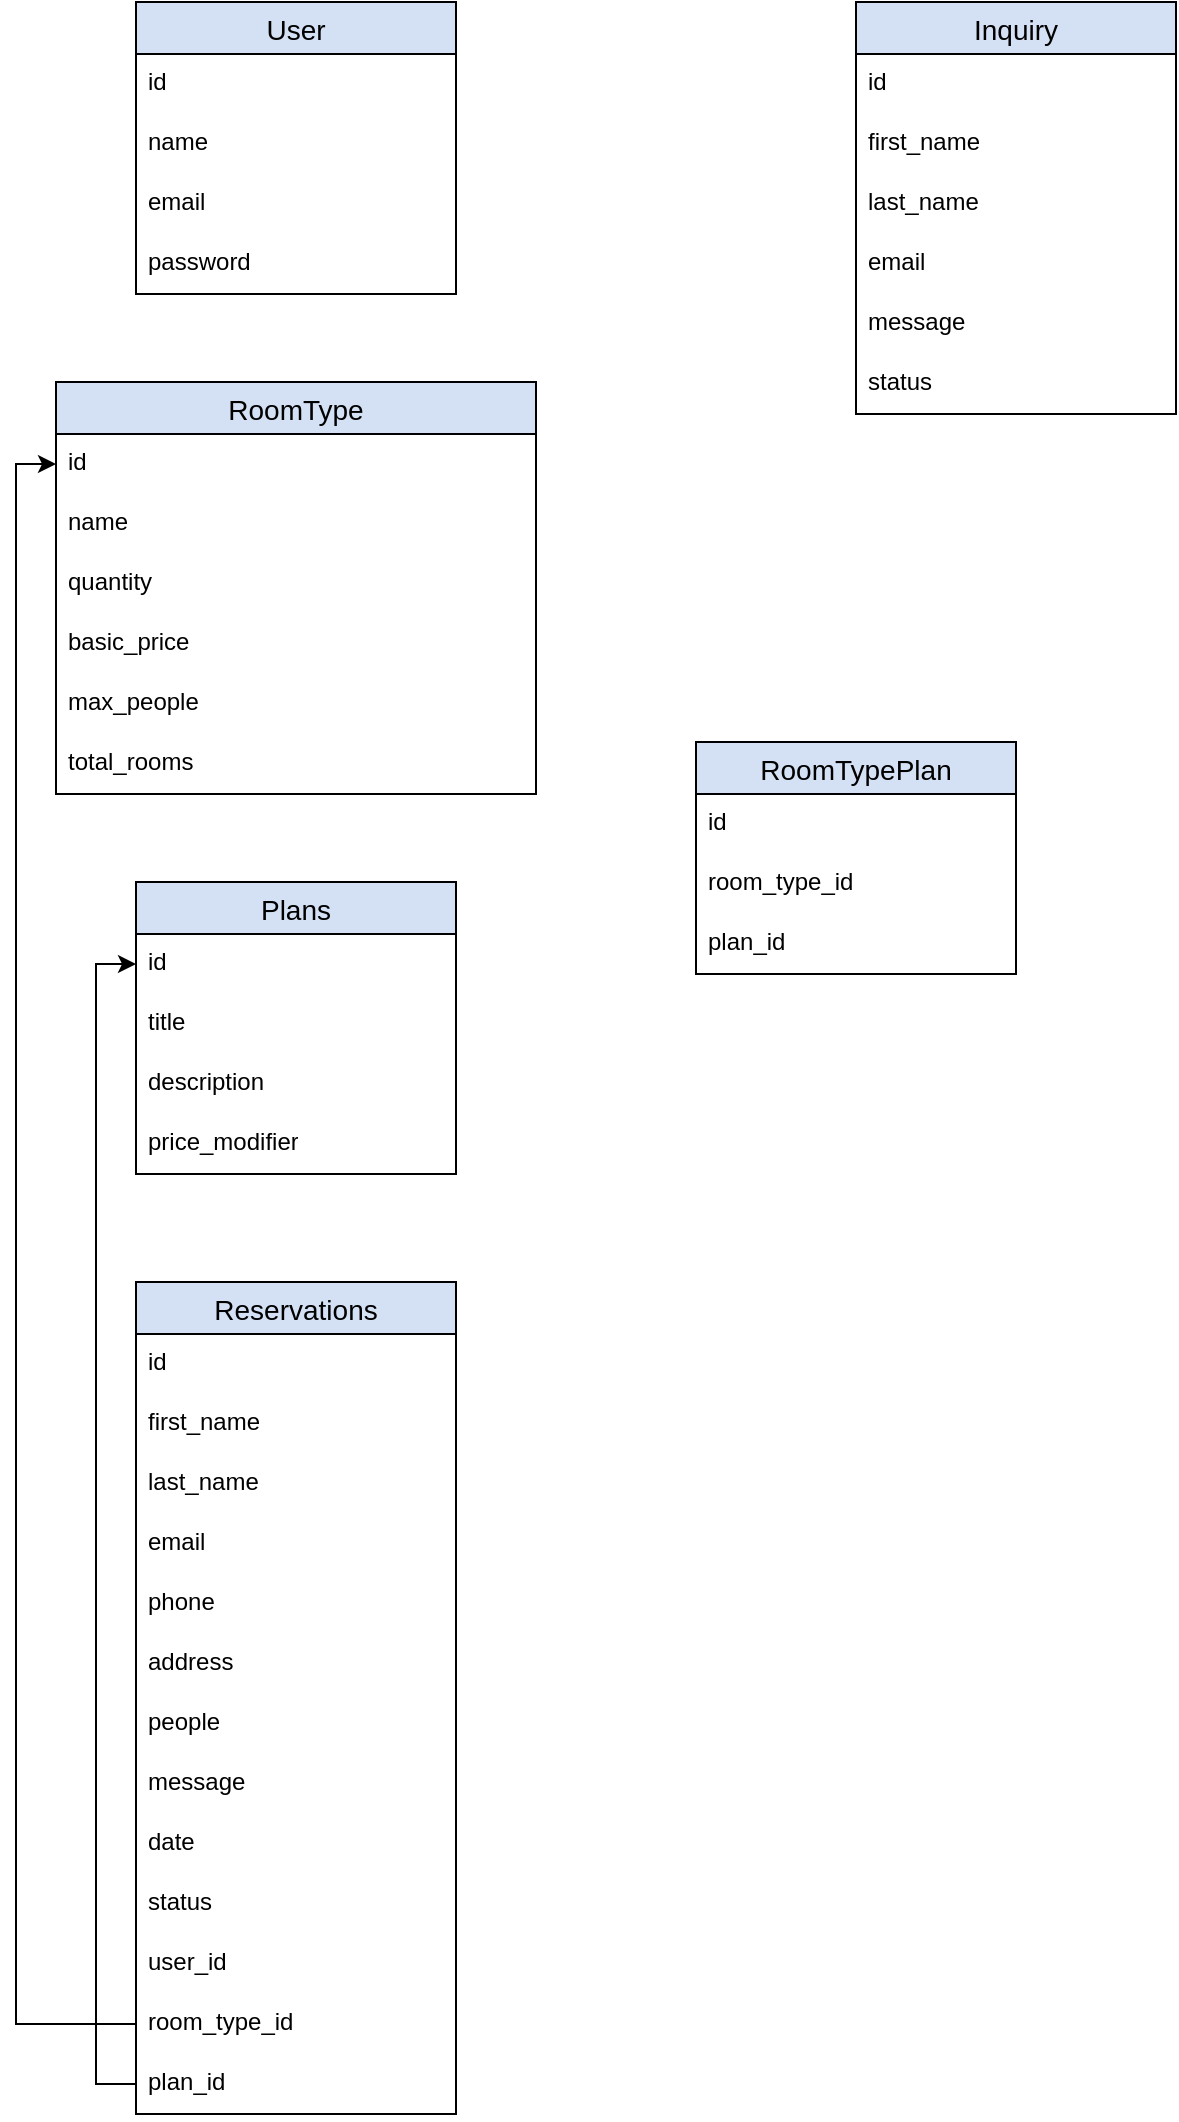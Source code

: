 <mxfile version="21.5.0" type="github">
  <diagram id="R2lEEEUBdFMjLlhIrx00" name="Page-1">
    <mxGraphModel dx="1034" dy="484" grid="1" gridSize="10" guides="1" tooltips="1" connect="1" arrows="1" fold="1" page="1" pageScale="1" pageWidth="850" pageHeight="1100" math="0" shadow="0" extFonts="Permanent Marker^https://fonts.googleapis.com/css?family=Permanent+Marker">
      <root>
        <mxCell id="0" />
        <mxCell id="1" parent="0" />
        <mxCell id="SDYYPDdLWwbPe5QOdXba-1" value="User" style="swimlane;fontStyle=0;childLayout=stackLayout;horizontal=1;startSize=26;horizontalStack=0;resizeParent=1;resizeParentMax=0;resizeLast=0;collapsible=1;marginBottom=0;align=center;fontSize=14;fillColor=#D4E1F5;" parent="1" vertex="1">
          <mxGeometry x="160" y="120" width="160" height="146" as="geometry" />
        </mxCell>
        <mxCell id="SDYYPDdLWwbPe5QOdXba-2" value="id" style="text;strokeColor=none;fillColor=none;spacingLeft=4;spacingRight=4;overflow=hidden;rotatable=0;points=[[0,0.5],[1,0.5]];portConstraint=eastwest;fontSize=12;whiteSpace=wrap;html=1;" parent="SDYYPDdLWwbPe5QOdXba-1" vertex="1">
          <mxGeometry y="26" width="160" height="30" as="geometry" />
        </mxCell>
        <mxCell id="SDYYPDdLWwbPe5QOdXba-3" value="name" style="text;strokeColor=none;fillColor=none;spacingLeft=4;spacingRight=4;overflow=hidden;rotatable=0;points=[[0,0.5],[1,0.5]];portConstraint=eastwest;fontSize=12;whiteSpace=wrap;html=1;" parent="SDYYPDdLWwbPe5QOdXba-1" vertex="1">
          <mxGeometry y="56" width="160" height="30" as="geometry" />
        </mxCell>
        <mxCell id="SDYYPDdLWwbPe5QOdXba-4" value="email" style="text;strokeColor=none;fillColor=none;spacingLeft=4;spacingRight=4;overflow=hidden;rotatable=0;points=[[0,0.5],[1,0.5]];portConstraint=eastwest;fontSize=12;whiteSpace=wrap;html=1;" parent="SDYYPDdLWwbPe5QOdXba-1" vertex="1">
          <mxGeometry y="86" width="160" height="30" as="geometry" />
        </mxCell>
        <mxCell id="SDYYPDdLWwbPe5QOdXba-5" value="password" style="text;strokeColor=none;fillColor=none;spacingLeft=4;spacingRight=4;overflow=hidden;rotatable=0;points=[[0,0.5],[1,0.5]];portConstraint=eastwest;fontSize=12;whiteSpace=wrap;html=1;" parent="SDYYPDdLWwbPe5QOdXba-1" vertex="1">
          <mxGeometry y="116" width="160" height="30" as="geometry" />
        </mxCell>
        <mxCell id="SDYYPDdLWwbPe5QOdXba-10" value="RoomType" style="swimlane;fontStyle=0;childLayout=stackLayout;horizontal=1;startSize=26;horizontalStack=0;resizeParent=1;resizeParentMax=0;resizeLast=0;collapsible=1;marginBottom=0;align=center;fontSize=14;fillColor=#D4E1F5;" parent="1" vertex="1">
          <mxGeometry x="120" y="310" width="240" height="206" as="geometry" />
        </mxCell>
        <mxCell id="SDYYPDdLWwbPe5QOdXba-11" value="id" style="text;strokeColor=none;fillColor=none;spacingLeft=4;spacingRight=4;overflow=hidden;rotatable=0;points=[[0,0.5],[1,0.5]];portConstraint=eastwest;fontSize=12;whiteSpace=wrap;html=1;" parent="SDYYPDdLWwbPe5QOdXba-10" vertex="1">
          <mxGeometry y="26" width="240" height="30" as="geometry" />
        </mxCell>
        <mxCell id="SDYYPDdLWwbPe5QOdXba-12" value="name" style="text;strokeColor=none;fillColor=none;spacingLeft=4;spacingRight=4;overflow=hidden;rotatable=0;points=[[0,0.5],[1,0.5]];portConstraint=eastwest;fontSize=12;whiteSpace=wrap;html=1;" parent="SDYYPDdLWwbPe5QOdXba-10" vertex="1">
          <mxGeometry y="56" width="240" height="30" as="geometry" />
        </mxCell>
        <mxCell id="nTbIbHR-s1_VJGZ8OeoU-11" value="quantity" style="text;strokeColor=none;fillColor=none;spacingLeft=4;spacingRight=4;overflow=hidden;rotatable=0;points=[[0,0.5],[1,0.5]];portConstraint=eastwest;fontSize=12;whiteSpace=wrap;html=1;" vertex="1" parent="SDYYPDdLWwbPe5QOdXba-10">
          <mxGeometry y="86" width="240" height="30" as="geometry" />
        </mxCell>
        <mxCell id="nTbIbHR-s1_VJGZ8OeoU-14" value="basic_price" style="text;strokeColor=none;fillColor=none;spacingLeft=4;spacingRight=4;overflow=hidden;rotatable=0;points=[[0,0.5],[1,0.5]];portConstraint=eastwest;fontSize=12;whiteSpace=wrap;html=1;" vertex="1" parent="SDYYPDdLWwbPe5QOdXba-10">
          <mxGeometry y="116" width="240" height="30" as="geometry" />
        </mxCell>
        <mxCell id="nTbIbHR-s1_VJGZ8OeoU-15" value="max_people" style="text;strokeColor=none;fillColor=none;spacingLeft=4;spacingRight=4;overflow=hidden;rotatable=0;points=[[0,0.5],[1,0.5]];portConstraint=eastwest;fontSize=12;whiteSpace=wrap;html=1;" vertex="1" parent="SDYYPDdLWwbPe5QOdXba-10">
          <mxGeometry y="146" width="240" height="30" as="geometry" />
        </mxCell>
        <mxCell id="i-GvcmkPbk6syZFCa7Vw-2" value="total_rooms" style="text;strokeColor=none;fillColor=none;spacingLeft=4;spacingRight=4;overflow=hidden;rotatable=0;points=[[0,0.5],[1,0.5]];portConstraint=eastwest;fontSize=12;whiteSpace=wrap;html=1;" parent="SDYYPDdLWwbPe5QOdXba-10" vertex="1">
          <mxGeometry y="176" width="240" height="30" as="geometry" />
        </mxCell>
        <mxCell id="SDYYPDdLWwbPe5QOdXba-15" value="Plans" style="swimlane;fontStyle=0;childLayout=stackLayout;horizontal=1;startSize=26;horizontalStack=0;resizeParent=1;resizeParentMax=0;resizeLast=0;collapsible=1;marginBottom=0;align=center;fontSize=14;fillColor=#D4E1F5;" parent="1" vertex="1">
          <mxGeometry x="160" y="560" width="160" height="146" as="geometry" />
        </mxCell>
        <mxCell id="SDYYPDdLWwbPe5QOdXba-16" value="id" style="text;strokeColor=none;fillColor=none;spacingLeft=4;spacingRight=4;overflow=hidden;rotatable=0;points=[[0,0.5],[1,0.5]];portConstraint=eastwest;fontSize=12;whiteSpace=wrap;html=1;" parent="SDYYPDdLWwbPe5QOdXba-15" vertex="1">
          <mxGeometry y="26" width="160" height="30" as="geometry" />
        </mxCell>
        <mxCell id="SDYYPDdLWwbPe5QOdXba-17" value="title" style="text;strokeColor=none;fillColor=none;spacingLeft=4;spacingRight=4;overflow=hidden;rotatable=0;points=[[0,0.5],[1,0.5]];portConstraint=eastwest;fontSize=12;whiteSpace=wrap;html=1;" parent="SDYYPDdLWwbPe5QOdXba-15" vertex="1">
          <mxGeometry y="56" width="160" height="30" as="geometry" />
        </mxCell>
        <mxCell id="SDYYPDdLWwbPe5QOdXba-18" value="description" style="text;strokeColor=none;fillColor=none;spacingLeft=4;spacingRight=4;overflow=hidden;rotatable=0;points=[[0,0.5],[1,0.5]];portConstraint=eastwest;fontSize=12;whiteSpace=wrap;html=1;" parent="SDYYPDdLWwbPe5QOdXba-15" vertex="1">
          <mxGeometry y="86" width="160" height="30" as="geometry" />
        </mxCell>
        <mxCell id="nTbIbHR-s1_VJGZ8OeoU-16" value="price_modifier" style="text;strokeColor=none;fillColor=none;spacingLeft=4;spacingRight=4;overflow=hidden;rotatable=0;points=[[0,0.5],[1,0.5]];portConstraint=eastwest;fontSize=12;whiteSpace=wrap;html=1;" vertex="1" parent="SDYYPDdLWwbPe5QOdXba-15">
          <mxGeometry y="116" width="160" height="30" as="geometry" />
        </mxCell>
        <mxCell id="jbAo0OPmqmdxZYCYRt9e-2" value="Reservations" style="swimlane;fontStyle=0;childLayout=stackLayout;horizontal=1;startSize=26;horizontalStack=0;resizeParent=1;resizeParentMax=0;resizeLast=0;collapsible=1;marginBottom=0;align=center;fontSize=14;fillColor=#D4E1F5;" parent="1" vertex="1">
          <mxGeometry x="160" y="760" width="160" height="416" as="geometry" />
        </mxCell>
        <mxCell id="jbAo0OPmqmdxZYCYRt9e-3" value="id" style="text;strokeColor=none;fillColor=none;spacingLeft=4;spacingRight=4;overflow=hidden;rotatable=0;points=[[0,0.5],[1,0.5]];portConstraint=eastwest;fontSize=12;whiteSpace=wrap;html=1;" parent="jbAo0OPmqmdxZYCYRt9e-2" vertex="1">
          <mxGeometry y="26" width="160" height="30" as="geometry" />
        </mxCell>
        <mxCell id="jbAo0OPmqmdxZYCYRt9e-21" value="first_name" style="text;strokeColor=none;fillColor=none;spacingLeft=4;spacingRight=4;overflow=hidden;rotatable=0;points=[[0,0.5],[1,0.5]];portConstraint=eastwest;fontSize=12;whiteSpace=wrap;html=1;" parent="jbAo0OPmqmdxZYCYRt9e-2" vertex="1">
          <mxGeometry y="56" width="160" height="30" as="geometry" />
        </mxCell>
        <mxCell id="jbAo0OPmqmdxZYCYRt9e-4" value="last_name" style="text;strokeColor=none;fillColor=none;spacingLeft=4;spacingRight=4;overflow=hidden;rotatable=0;points=[[0,0.5],[1,0.5]];portConstraint=eastwest;fontSize=12;whiteSpace=wrap;html=1;" parent="jbAo0OPmqmdxZYCYRt9e-2" vertex="1">
          <mxGeometry y="86" width="160" height="30" as="geometry" />
        </mxCell>
        <mxCell id="jbAo0OPmqmdxZYCYRt9e-5" value="email" style="text;strokeColor=none;fillColor=none;spacingLeft=4;spacingRight=4;overflow=hidden;rotatable=0;points=[[0,0.5],[1,0.5]];portConstraint=eastwest;fontSize=12;whiteSpace=wrap;html=1;" parent="jbAo0OPmqmdxZYCYRt9e-2" vertex="1">
          <mxGeometry y="116" width="160" height="30" as="geometry" />
        </mxCell>
        <mxCell id="jbAo0OPmqmdxZYCYRt9e-6" value="phone" style="text;strokeColor=none;fillColor=none;spacingLeft=4;spacingRight=4;overflow=hidden;rotatable=0;points=[[0,0.5],[1,0.5]];portConstraint=eastwest;fontSize=12;whiteSpace=wrap;html=1;" parent="jbAo0OPmqmdxZYCYRt9e-2" vertex="1">
          <mxGeometry y="146" width="160" height="30" as="geometry" />
        </mxCell>
        <mxCell id="jbAo0OPmqmdxZYCYRt9e-8" value="address" style="text;strokeColor=none;fillColor=none;spacingLeft=4;spacingRight=4;overflow=hidden;rotatable=0;points=[[0,0.5],[1,0.5]];portConstraint=eastwest;fontSize=12;whiteSpace=wrap;html=1;" parent="jbAo0OPmqmdxZYCYRt9e-2" vertex="1">
          <mxGeometry y="176" width="160" height="30" as="geometry" />
        </mxCell>
        <mxCell id="nTbIbHR-s1_VJGZ8OeoU-13" value="people" style="text;strokeColor=none;fillColor=none;spacingLeft=4;spacingRight=4;overflow=hidden;rotatable=0;points=[[0,0.5],[1,0.5]];portConstraint=eastwest;fontSize=12;whiteSpace=wrap;html=1;" vertex="1" parent="jbAo0OPmqmdxZYCYRt9e-2">
          <mxGeometry y="206" width="160" height="30" as="geometry" />
        </mxCell>
        <mxCell id="jbAo0OPmqmdxZYCYRt9e-9" value="message" style="text;strokeColor=none;fillColor=none;spacingLeft=4;spacingRight=4;overflow=hidden;rotatable=0;points=[[0,0.5],[1,0.5]];portConstraint=eastwest;fontSize=12;whiteSpace=wrap;html=1;" parent="jbAo0OPmqmdxZYCYRt9e-2" vertex="1">
          <mxGeometry y="236" width="160" height="30" as="geometry" />
        </mxCell>
        <mxCell id="jbAo0OPmqmdxZYCYRt9e-19" value="date" style="text;strokeColor=none;fillColor=none;spacingLeft=4;spacingRight=4;overflow=hidden;rotatable=0;points=[[0,0.5],[1,0.5]];portConstraint=eastwest;fontSize=12;whiteSpace=wrap;html=1;" parent="jbAo0OPmqmdxZYCYRt9e-2" vertex="1">
          <mxGeometry y="266" width="160" height="30" as="geometry" />
        </mxCell>
        <mxCell id="jbAo0OPmqmdxZYCYRt9e-10" value="status " style="text;strokeColor=none;fillColor=none;spacingLeft=4;spacingRight=4;overflow=hidden;rotatable=0;points=[[0,0.5],[1,0.5]];portConstraint=eastwest;fontSize=12;whiteSpace=wrap;html=1;" parent="jbAo0OPmqmdxZYCYRt9e-2" vertex="1">
          <mxGeometry y="296" width="160" height="30" as="geometry" />
        </mxCell>
        <mxCell id="jbAo0OPmqmdxZYCYRt9e-11" value="user_id " style="text;strokeColor=none;fillColor=none;spacingLeft=4;spacingRight=4;overflow=hidden;rotatable=0;points=[[0,0.5],[1,0.5]];portConstraint=eastwest;fontSize=12;whiteSpace=wrap;html=1;" parent="jbAo0OPmqmdxZYCYRt9e-2" vertex="1">
          <mxGeometry y="326" width="160" height="30" as="geometry" />
        </mxCell>
        <mxCell id="nTbIbHR-s1_VJGZ8OeoU-1" value="room_type_id" style="text;strokeColor=none;fillColor=none;spacingLeft=4;spacingRight=4;overflow=hidden;rotatable=0;points=[[0,0.5],[1,0.5]];portConstraint=eastwest;fontSize=12;whiteSpace=wrap;html=1;" vertex="1" parent="jbAo0OPmqmdxZYCYRt9e-2">
          <mxGeometry y="356" width="160" height="30" as="geometry" />
        </mxCell>
        <mxCell id="nTbIbHR-s1_VJGZ8OeoU-31" value="plan_id" style="text;strokeColor=none;fillColor=none;spacingLeft=4;spacingRight=4;overflow=hidden;rotatable=0;points=[[0,0.5],[1,0.5]];portConstraint=eastwest;fontSize=12;whiteSpace=wrap;html=1;" vertex="1" parent="jbAo0OPmqmdxZYCYRt9e-2">
          <mxGeometry y="386" width="160" height="30" as="geometry" />
        </mxCell>
        <mxCell id="nTbIbHR-s1_VJGZ8OeoU-17" value="Inquiry" style="swimlane;fontStyle=0;childLayout=stackLayout;horizontal=1;startSize=26;horizontalStack=0;resizeParent=1;resizeParentMax=0;resizeLast=0;collapsible=1;marginBottom=0;align=center;fontSize=14;fillColor=#D4E1F5;" vertex="1" parent="1">
          <mxGeometry x="520" y="120" width="160" height="206" as="geometry" />
        </mxCell>
        <mxCell id="nTbIbHR-s1_VJGZ8OeoU-18" value="id" style="text;strokeColor=none;fillColor=none;spacingLeft=4;spacingRight=4;overflow=hidden;rotatable=0;points=[[0,0.5],[1,0.5]];portConstraint=eastwest;fontSize=12;whiteSpace=wrap;html=1;" vertex="1" parent="nTbIbHR-s1_VJGZ8OeoU-17">
          <mxGeometry y="26" width="160" height="30" as="geometry" />
        </mxCell>
        <mxCell id="nTbIbHR-s1_VJGZ8OeoU-19" value="first_name" style="text;strokeColor=none;fillColor=none;spacingLeft=4;spacingRight=4;overflow=hidden;rotatable=0;points=[[0,0.5],[1,0.5]];portConstraint=eastwest;fontSize=12;whiteSpace=wrap;html=1;" vertex="1" parent="nTbIbHR-s1_VJGZ8OeoU-17">
          <mxGeometry y="56" width="160" height="30" as="geometry" />
        </mxCell>
        <mxCell id="nTbIbHR-s1_VJGZ8OeoU-20" value="last_name" style="text;strokeColor=none;fillColor=none;spacingLeft=4;spacingRight=4;overflow=hidden;rotatable=0;points=[[0,0.5],[1,0.5]];portConstraint=eastwest;fontSize=12;whiteSpace=wrap;html=1;" vertex="1" parent="nTbIbHR-s1_VJGZ8OeoU-17">
          <mxGeometry y="86" width="160" height="30" as="geometry" />
        </mxCell>
        <mxCell id="nTbIbHR-s1_VJGZ8OeoU-21" value="email" style="text;strokeColor=none;fillColor=none;spacingLeft=4;spacingRight=4;overflow=hidden;rotatable=0;points=[[0,0.5],[1,0.5]];portConstraint=eastwest;fontSize=12;whiteSpace=wrap;html=1;" vertex="1" parent="nTbIbHR-s1_VJGZ8OeoU-17">
          <mxGeometry y="116" width="160" height="30" as="geometry" />
        </mxCell>
        <mxCell id="nTbIbHR-s1_VJGZ8OeoU-25" value="message" style="text;strokeColor=none;fillColor=none;spacingLeft=4;spacingRight=4;overflow=hidden;rotatable=0;points=[[0,0.5],[1,0.5]];portConstraint=eastwest;fontSize=12;whiteSpace=wrap;html=1;" vertex="1" parent="nTbIbHR-s1_VJGZ8OeoU-17">
          <mxGeometry y="146" width="160" height="30" as="geometry" />
        </mxCell>
        <mxCell id="nTbIbHR-s1_VJGZ8OeoU-27" value="status " style="text;strokeColor=none;fillColor=none;spacingLeft=4;spacingRight=4;overflow=hidden;rotatable=0;points=[[0,0.5],[1,0.5]];portConstraint=eastwest;fontSize=12;whiteSpace=wrap;html=1;" vertex="1" parent="nTbIbHR-s1_VJGZ8OeoU-17">
          <mxGeometry y="176" width="160" height="30" as="geometry" />
        </mxCell>
        <mxCell id="nTbIbHR-s1_VJGZ8OeoU-32" style="edgeStyle=orthogonalEdgeStyle;rounded=0;orthogonalLoop=1;jettySize=auto;html=1;exitX=0;exitY=0.5;exitDx=0;exitDy=0;entryX=0;entryY=0.5;entryDx=0;entryDy=0;" edge="1" parent="1" source="nTbIbHR-s1_VJGZ8OeoU-1" target="SDYYPDdLWwbPe5QOdXba-11">
          <mxGeometry relative="1" as="geometry" />
        </mxCell>
        <mxCell id="nTbIbHR-s1_VJGZ8OeoU-33" style="edgeStyle=orthogonalEdgeStyle;rounded=0;orthogonalLoop=1;jettySize=auto;html=1;exitX=0;exitY=0.5;exitDx=0;exitDy=0;entryX=0;entryY=0.5;entryDx=0;entryDy=0;" edge="1" parent="1" source="nTbIbHR-s1_VJGZ8OeoU-31" target="SDYYPDdLWwbPe5QOdXba-16">
          <mxGeometry relative="1" as="geometry" />
        </mxCell>
        <mxCell id="nTbIbHR-s1_VJGZ8OeoU-34" value="RoomTypePlan" style="swimlane;fontStyle=0;childLayout=stackLayout;horizontal=1;startSize=26;horizontalStack=0;resizeParent=1;resizeParentMax=0;resizeLast=0;collapsible=1;marginBottom=0;align=center;fontSize=14;fillColor=#D4E1F5;" vertex="1" parent="1">
          <mxGeometry x="440" y="490" width="160" height="116" as="geometry" />
        </mxCell>
        <mxCell id="nTbIbHR-s1_VJGZ8OeoU-35" value="id" style="text;strokeColor=none;fillColor=none;spacingLeft=4;spacingRight=4;overflow=hidden;rotatable=0;points=[[0,0.5],[1,0.5]];portConstraint=eastwest;fontSize=12;whiteSpace=wrap;html=1;" vertex="1" parent="nTbIbHR-s1_VJGZ8OeoU-34">
          <mxGeometry y="26" width="160" height="30" as="geometry" />
        </mxCell>
        <mxCell id="nTbIbHR-s1_VJGZ8OeoU-36" value="room_type_id" style="text;strokeColor=none;fillColor=none;spacingLeft=4;spacingRight=4;overflow=hidden;rotatable=0;points=[[0,0.5],[1,0.5]];portConstraint=eastwest;fontSize=12;whiteSpace=wrap;html=1;" vertex="1" parent="nTbIbHR-s1_VJGZ8OeoU-34">
          <mxGeometry y="56" width="160" height="30" as="geometry" />
        </mxCell>
        <mxCell id="nTbIbHR-s1_VJGZ8OeoU-37" value="plan_id" style="text;strokeColor=none;fillColor=none;spacingLeft=4;spacingRight=4;overflow=hidden;rotatable=0;points=[[0,0.5],[1,0.5]];portConstraint=eastwest;fontSize=12;whiteSpace=wrap;html=1;" vertex="1" parent="nTbIbHR-s1_VJGZ8OeoU-34">
          <mxGeometry y="86" width="160" height="30" as="geometry" />
        </mxCell>
      </root>
    </mxGraphModel>
  </diagram>
</mxfile>
